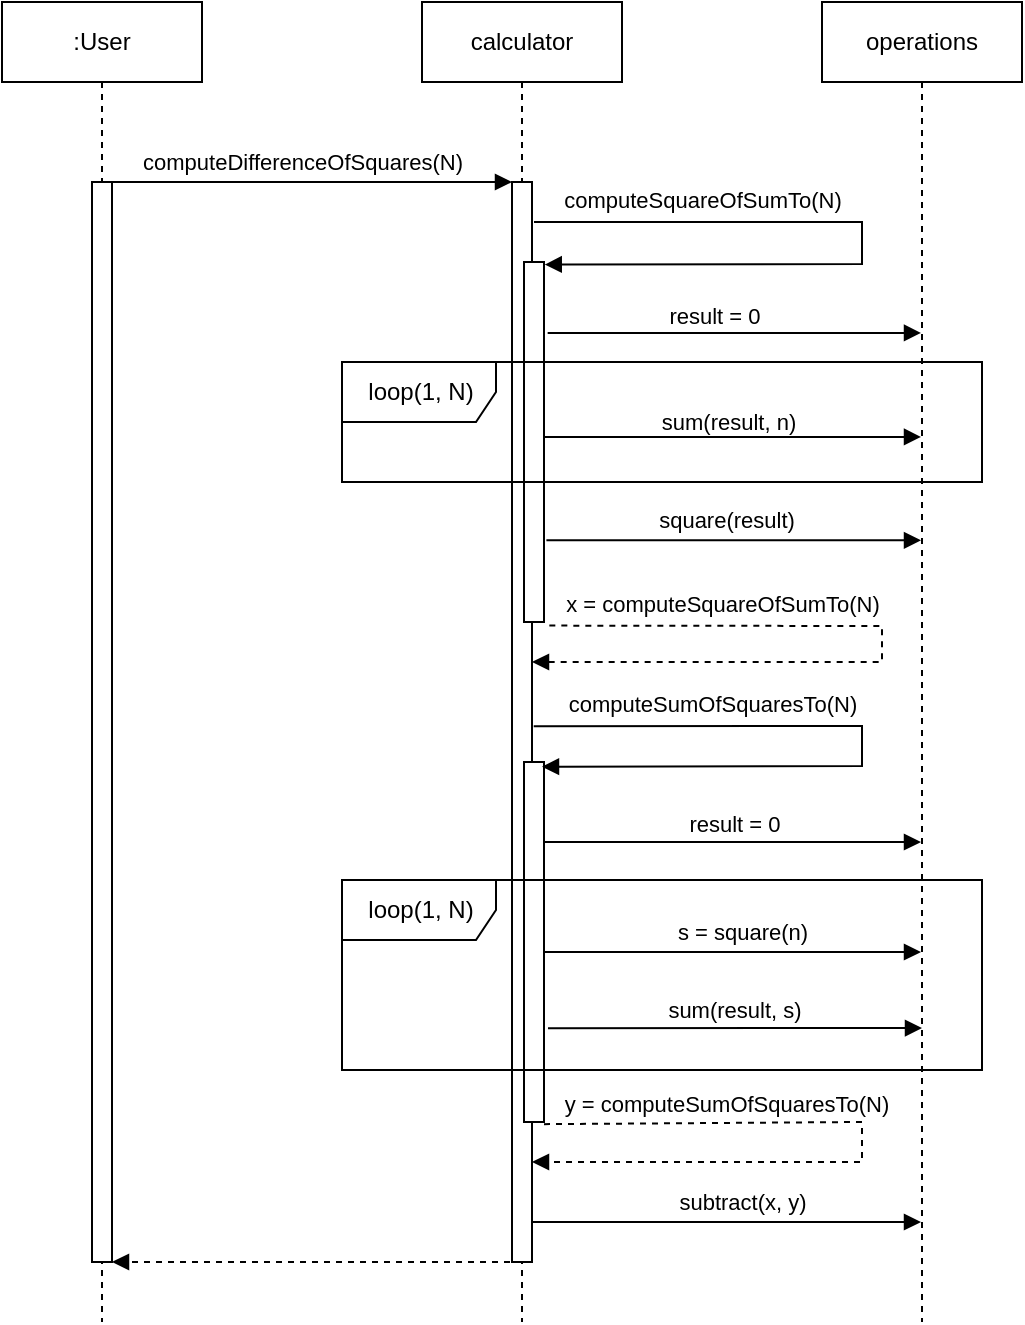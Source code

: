 <mxfile version="18.0.6" type="device"><diagram id="BbUwfaFX4vH7772tiMi_" name="Sequence Diagram"><mxGraphModel dx="918" dy="574" grid="1" gridSize="10" guides="1" tooltips="1" connect="1" arrows="1" fold="1" page="1" pageScale="1" pageWidth="827" pageHeight="1169" math="0" shadow="0"><root><mxCell id="0"/><mxCell id="1" parent="0"/><mxCell id="Pcu62WmTwGvxWNG2Mm6j-3" value=":User" style="shape=umlLifeline;perimeter=lifelinePerimeter;whiteSpace=wrap;html=1;container=1;collapsible=0;recursiveResize=0;outlineConnect=0;rounded=0;" vertex="1" parent="1"><mxGeometry x="190" y="100" width="100" height="660" as="geometry"/></mxCell><mxCell id="Pcu62WmTwGvxWNG2Mm6j-4" value="" style="html=1;points=[[1,0,0,0,0]];perimeter=orthogonalPerimeter;rounded=0;" vertex="1" parent="Pcu62WmTwGvxWNG2Mm6j-3"><mxGeometry x="45" y="90" width="10" height="540" as="geometry"/></mxCell><mxCell id="Pcu62WmTwGvxWNG2Mm6j-5" value="calculator" style="shape=umlLifeline;perimeter=lifelinePerimeter;whiteSpace=wrap;html=1;container=1;collapsible=0;recursiveResize=0;outlineConnect=0;rounded=0;" vertex="1" parent="1"><mxGeometry x="400" y="100" width="100" height="660" as="geometry"/></mxCell><mxCell id="Pcu62WmTwGvxWNG2Mm6j-6" value="" style="html=1;points=[[0,0,0,0,0]];perimeter=orthogonalPerimeter;rounded=0;" vertex="1" parent="Pcu62WmTwGvxWNG2Mm6j-5"><mxGeometry x="45" y="90" width="10" height="540" as="geometry"/></mxCell><mxCell id="Pcu62WmTwGvxWNG2Mm6j-13" value="" style="html=1;points=[[0,0,0,0,0]];perimeter=orthogonalPerimeter;rounded=0;" vertex="1" parent="Pcu62WmTwGvxWNG2Mm6j-5"><mxGeometry x="51" y="130" width="10" height="180" as="geometry"/></mxCell><mxCell id="Pcu62WmTwGvxWNG2Mm6j-14" value="" style="html=1;verticalAlign=bottom;labelBackgroundColor=none;endArrow=block;endFill=1;rounded=0;entryX=1.038;entryY=0.007;entryDx=0;entryDy=0;entryPerimeter=0;" edge="1" parent="Pcu62WmTwGvxWNG2Mm6j-5" target="Pcu62WmTwGvxWNG2Mm6j-13"><mxGeometry width="160" relative="1" as="geometry"><mxPoint x="56" y="110" as="sourcePoint"/><mxPoint x="130" y="160" as="targetPoint"/><Array as="points"><mxPoint x="220" y="110"/><mxPoint x="220" y="131"/></Array></mxGeometry></mxCell><mxCell id="Pcu62WmTwGvxWNG2Mm6j-15" value="computeSquareOfSumTo(N)" style="edgeLabel;html=1;align=center;verticalAlign=middle;resizable=0;points=[];rounded=0;" vertex="1" connectable="0" parent="Pcu62WmTwGvxWNG2Mm6j-14"><mxGeometry x="-0.079" relative="1" as="geometry"><mxPoint x="-74" y="-11" as="offset"/></mxGeometry></mxCell><mxCell id="Pcu62WmTwGvxWNG2Mm6j-20" value="&lt;span style=&quot;background-color: rgb(255, 255, 255);&quot;&gt;x = computeSquareOfSumTo(N)&lt;/span&gt;" style="html=1;verticalAlign=bottom;labelBackgroundColor=none;endArrow=block;endFill=1;dashed=1;rounded=0;exitX=1.267;exitY=1.01;exitDx=0;exitDy=0;exitPerimeter=0;" edge="1" parent="Pcu62WmTwGvxWNG2Mm6j-5" source="Pcu62WmTwGvxWNG2Mm6j-13" target="Pcu62WmTwGvxWNG2Mm6j-6"><mxGeometry x="-0.519" y="2" width="160" relative="1" as="geometry"><mxPoint x="150" y="300" as="sourcePoint"/><mxPoint x="130" y="330" as="targetPoint"/><Array as="points"><mxPoint x="230" y="312"/><mxPoint x="230" y="330"/></Array><mxPoint as="offset"/></mxGeometry></mxCell><mxCell id="Pcu62WmTwGvxWNG2Mm6j-25" value="" style="html=1;points=[[0,0,0,0,0]];perimeter=orthogonalPerimeter;rounded=0;" vertex="1" parent="Pcu62WmTwGvxWNG2Mm6j-5"><mxGeometry x="51" y="380" width="10" height="180" as="geometry"/></mxCell><mxCell id="Pcu62WmTwGvxWNG2Mm6j-26" value="computeSumOfSquaresTo(N)" style="html=1;verticalAlign=bottom;labelBackgroundColor=none;endArrow=block;endFill=1;exitX=1.086;exitY=0.504;exitDx=0;exitDy=0;exitPerimeter=0;rounded=0;entryX=0.9;entryY=0.013;entryDx=0;entryDy=0;entryPerimeter=0;" edge="1" parent="Pcu62WmTwGvxWNG2Mm6j-5" source="Pcu62WmTwGvxWNG2Mm6j-6" target="Pcu62WmTwGvxWNG2Mm6j-25"><mxGeometry x="-0.481" y="2" width="160" relative="1" as="geometry"><mxPoint x="70" y="380" as="sourcePoint"/><mxPoint x="120" y="410" as="targetPoint"/><Array as="points"><mxPoint x="220" y="362"/><mxPoint x="220" y="382"/></Array><mxPoint as="offset"/></mxGeometry></mxCell><mxCell id="Pcu62WmTwGvxWNG2Mm6j-27" value="result = 0" style="html=1;verticalAlign=bottom;labelBackgroundColor=none;endArrow=block;endFill=1;rounded=0;" edge="1" parent="Pcu62WmTwGvxWNG2Mm6j-5" target="Pcu62WmTwGvxWNG2Mm6j-8"><mxGeometry width="160" relative="1" as="geometry"><mxPoint x="61" y="420" as="sourcePoint"/><mxPoint x="221" y="420" as="targetPoint"/></mxGeometry></mxCell><mxCell id="Pcu62WmTwGvxWNG2Mm6j-29" value="" style="html=1;verticalAlign=bottom;labelBackgroundColor=none;endArrow=block;endFill=1;rounded=0;" edge="1" parent="Pcu62WmTwGvxWNG2Mm6j-5"><mxGeometry width="160" relative="1" as="geometry"><mxPoint x="61" y="475" as="sourcePoint"/><mxPoint x="249.5" y="475" as="targetPoint"/></mxGeometry></mxCell><mxCell id="Pcu62WmTwGvxWNG2Mm6j-30" value="s = square(n)" style="edgeLabel;html=1;align=center;verticalAlign=middle;resizable=0;points=[];" vertex="1" connectable="0" parent="Pcu62WmTwGvxWNG2Mm6j-29"><mxGeometry x="0.305" y="-2" relative="1" as="geometry"><mxPoint x="-24" y="-12" as="offset"/></mxGeometry></mxCell><mxCell id="Pcu62WmTwGvxWNG2Mm6j-32" value="y = computeSumOfSquaresTo(N)" style="html=1;verticalAlign=bottom;labelBackgroundColor=none;endArrow=block;endFill=1;dashed=1;rounded=0;exitX=1;exitY=1.006;exitDx=0;exitDy=0;exitPerimeter=0;" edge="1" parent="Pcu62WmTwGvxWNG2Mm6j-5" source="Pcu62WmTwGvxWNG2Mm6j-25"><mxGeometry x="-0.468" width="160" relative="1" as="geometry"><mxPoint x="63.4" y="550" as="sourcePoint"/><mxPoint x="55" y="580" as="targetPoint"/><Array as="points"><mxPoint x="220" y="560"/><mxPoint x="220" y="580"/></Array><mxPoint as="offset"/></mxGeometry></mxCell><mxCell id="Pcu62WmTwGvxWNG2Mm6j-33" value="" style="html=1;verticalAlign=bottom;labelBackgroundColor=none;endArrow=block;endFill=1;rounded=0;" edge="1" parent="Pcu62WmTwGvxWNG2Mm6j-5" target="Pcu62WmTwGvxWNG2Mm6j-8"><mxGeometry width="160" relative="1" as="geometry"><mxPoint x="55" y="610" as="sourcePoint"/><mxPoint x="215" y="610" as="targetPoint"/></mxGeometry></mxCell><mxCell id="Pcu62WmTwGvxWNG2Mm6j-34" value="subtract(x, y)" style="edgeLabel;html=1;align=center;verticalAlign=middle;resizable=0;points=[];" vertex="1" connectable="0" parent="Pcu62WmTwGvxWNG2Mm6j-33"><mxGeometry x="0.429" y="-4" relative="1" as="geometry"><mxPoint x="-34" y="-14" as="offset"/></mxGeometry></mxCell><mxCell id="Pcu62WmTwGvxWNG2Mm6j-36" value="loop(1, N)" style="shape=umlFrame;tabPosition=left;html=1;boundedLbl=1;labelInHeader=1;width=77;height=30;rounded=0;" vertex="1" parent="Pcu62WmTwGvxWNG2Mm6j-5"><mxGeometry x="-40" y="439" width="320" height="95" as="geometry"/></mxCell><mxCell id="Pcu62WmTwGvxWNG2Mm6j-7" value="" style="html=1;verticalAlign=bottom;labelBackgroundColor=none;endArrow=block;endFill=1;rounded=0;entryX=0;entryY=0;entryDx=0;entryDy=0;entryPerimeter=0;exitX=1;exitY=0;exitDx=0;exitDy=0;exitPerimeter=0;" edge="1" parent="1" source="Pcu62WmTwGvxWNG2Mm6j-4" target="Pcu62WmTwGvxWNG2Mm6j-6"><mxGeometry width="160" relative="1" as="geometry"><mxPoint x="330" y="190" as="sourcePoint"/><mxPoint x="414" y="190" as="targetPoint"/></mxGeometry></mxCell><mxCell id="Pcu62WmTwGvxWNG2Mm6j-10" value="computeDifferenceOfSquares(N)" style="edgeLabel;html=1;align=center;verticalAlign=middle;resizable=0;points=[];rounded=0;" vertex="1" connectable="0" parent="Pcu62WmTwGvxWNG2Mm6j-7"><mxGeometry x="0.205" y="2" relative="1" as="geometry"><mxPoint x="-26" y="-8" as="offset"/></mxGeometry></mxCell><mxCell id="Pcu62WmTwGvxWNG2Mm6j-8" value="operations" style="shape=umlLifeline;perimeter=lifelinePerimeter;whiteSpace=wrap;html=1;container=1;collapsible=0;recursiveResize=0;outlineConnect=0;rounded=0;" vertex="1" parent="1"><mxGeometry x="600" y="100" width="100" height="660" as="geometry"/></mxCell><mxCell id="Pcu62WmTwGvxWNG2Mm6j-21" value="loop(1, N)" style="shape=umlFrame;tabPosition=left;html=1;boundedLbl=1;labelInHeader=1;width=77;height=30;rounded=0;" vertex="1" parent="Pcu62WmTwGvxWNG2Mm6j-8"><mxGeometry x="-240" y="180" width="320" height="60" as="geometry"/></mxCell><mxCell id="Pcu62WmTwGvxWNG2Mm6j-11" value="" style="html=1;verticalAlign=bottom;labelBackgroundColor=none;endArrow=block;endFill=1;rounded=0;exitX=1.183;exitY=0.197;exitDx=0;exitDy=0;exitPerimeter=0;" edge="1" parent="1" source="Pcu62WmTwGvxWNG2Mm6j-13" target="Pcu62WmTwGvxWNG2Mm6j-8"><mxGeometry width="160" relative="1" as="geometry"><mxPoint x="520" y="280" as="sourcePoint"/><mxPoint x="645" y="263.49" as="targetPoint"/><Array as="points"/></mxGeometry></mxCell><mxCell id="Pcu62WmTwGvxWNG2Mm6j-12" value="result = 0" style="edgeLabel;html=1;align=center;verticalAlign=middle;resizable=0;points=[];rounded=0;" vertex="1" connectable="0" parent="Pcu62WmTwGvxWNG2Mm6j-11"><mxGeometry x="-0.11" relative="1" as="geometry"><mxPoint y="-9" as="offset"/></mxGeometry></mxCell><mxCell id="Pcu62WmTwGvxWNG2Mm6j-16" value="" style="html=1;verticalAlign=bottom;labelBackgroundColor=none;endArrow=block;endFill=1;rounded=0;exitX=0.971;exitY=0.432;exitDx=0;exitDy=0;exitPerimeter=0;" edge="1" parent="1" target="Pcu62WmTwGvxWNG2Mm6j-8"><mxGeometry width="160" relative="1" as="geometry"><mxPoint x="460.71" y="317.44" as="sourcePoint"/><mxPoint x="644.5" y="318.25" as="targetPoint"/></mxGeometry></mxCell><mxCell id="Pcu62WmTwGvxWNG2Mm6j-17" value="sum(result, n)" style="edgeLabel;html=1;align=center;verticalAlign=middle;resizable=0;points=[];rounded=0;" vertex="1" connectable="0" parent="Pcu62WmTwGvxWNG2Mm6j-16"><mxGeometry x="0.124" relative="1" as="geometry"><mxPoint x="-14" y="-8" as="offset"/></mxGeometry></mxCell><mxCell id="Pcu62WmTwGvxWNG2Mm6j-18" value="" style="html=1;verticalAlign=bottom;labelBackgroundColor=none;endArrow=block;endFill=1;rounded=0;exitX=1.12;exitY=0.781;exitDx=0;exitDy=0;exitPerimeter=0;" edge="1" parent="1" target="Pcu62WmTwGvxWNG2Mm6j-8"><mxGeometry width="160" relative="1" as="geometry"><mxPoint x="462.2" y="369.15" as="sourcePoint"/><mxPoint x="645.39" y="372" as="targetPoint"/></mxGeometry></mxCell><mxCell id="Pcu62WmTwGvxWNG2Mm6j-19" value="square(result)" style="edgeLabel;html=1;align=center;verticalAlign=middle;resizable=0;points=[];rounded=0;" vertex="1" connectable="0" parent="Pcu62WmTwGvxWNG2Mm6j-18"><mxGeometry x="-0.159" relative="1" as="geometry"><mxPoint x="11" y="-10" as="offset"/></mxGeometry></mxCell><mxCell id="Pcu62WmTwGvxWNG2Mm6j-31" value="sum(result, s)" style="html=1;verticalAlign=bottom;labelBackgroundColor=none;endArrow=block;endFill=1;rounded=0;exitX=1.2;exitY=0.824;exitDx=0;exitDy=0;exitPerimeter=0;" edge="1" parent="1"><mxGeometry width="160" relative="1" as="geometry"><mxPoint x="463" y="613.08" as="sourcePoint"/><mxPoint x="650" y="613" as="targetPoint"/></mxGeometry></mxCell><mxCell id="Pcu62WmTwGvxWNG2Mm6j-35" value="" style="html=1;verticalAlign=bottom;labelBackgroundColor=none;endArrow=block;endFill=1;dashed=1;rounded=0;exitX=0.5;exitY=1;exitDx=0;exitDy=0;exitPerimeter=0;" edge="1" parent="1" source="Pcu62WmTwGvxWNG2Mm6j-6"><mxGeometry width="160" relative="1" as="geometry"><mxPoint x="439" y="729.92" as="sourcePoint"/><mxPoint x="245" y="730" as="targetPoint"/></mxGeometry></mxCell></root></mxGraphModel></diagram></mxfile>